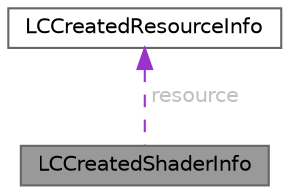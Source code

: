 digraph "LCCreatedShaderInfo"
{
 // LATEX_PDF_SIZE
  bgcolor="transparent";
  edge [fontname=Helvetica,fontsize=10,labelfontname=Helvetica,labelfontsize=10];
  node [fontname=Helvetica,fontsize=10,shape=box,height=0.2,width=0.4];
  Node1 [id="Node000001",label="LCCreatedShaderInfo",height=0.2,width=0.4,color="gray40", fillcolor="grey60", style="filled", fontcolor="black",tooltip=" "];
  Node2 -> Node1 [id="edge2_Node000001_Node000002",dir="back",color="darkorchid3",style="dashed",tooltip=" ",label=" resource",fontcolor="grey" ];
  Node2 [id="Node000002",label="LCCreatedResourceInfo",height=0.2,width=0.4,color="gray40", fillcolor="white", style="filled",URL="$struct_l_c_created_resource_info.html",tooltip=" "];
}
